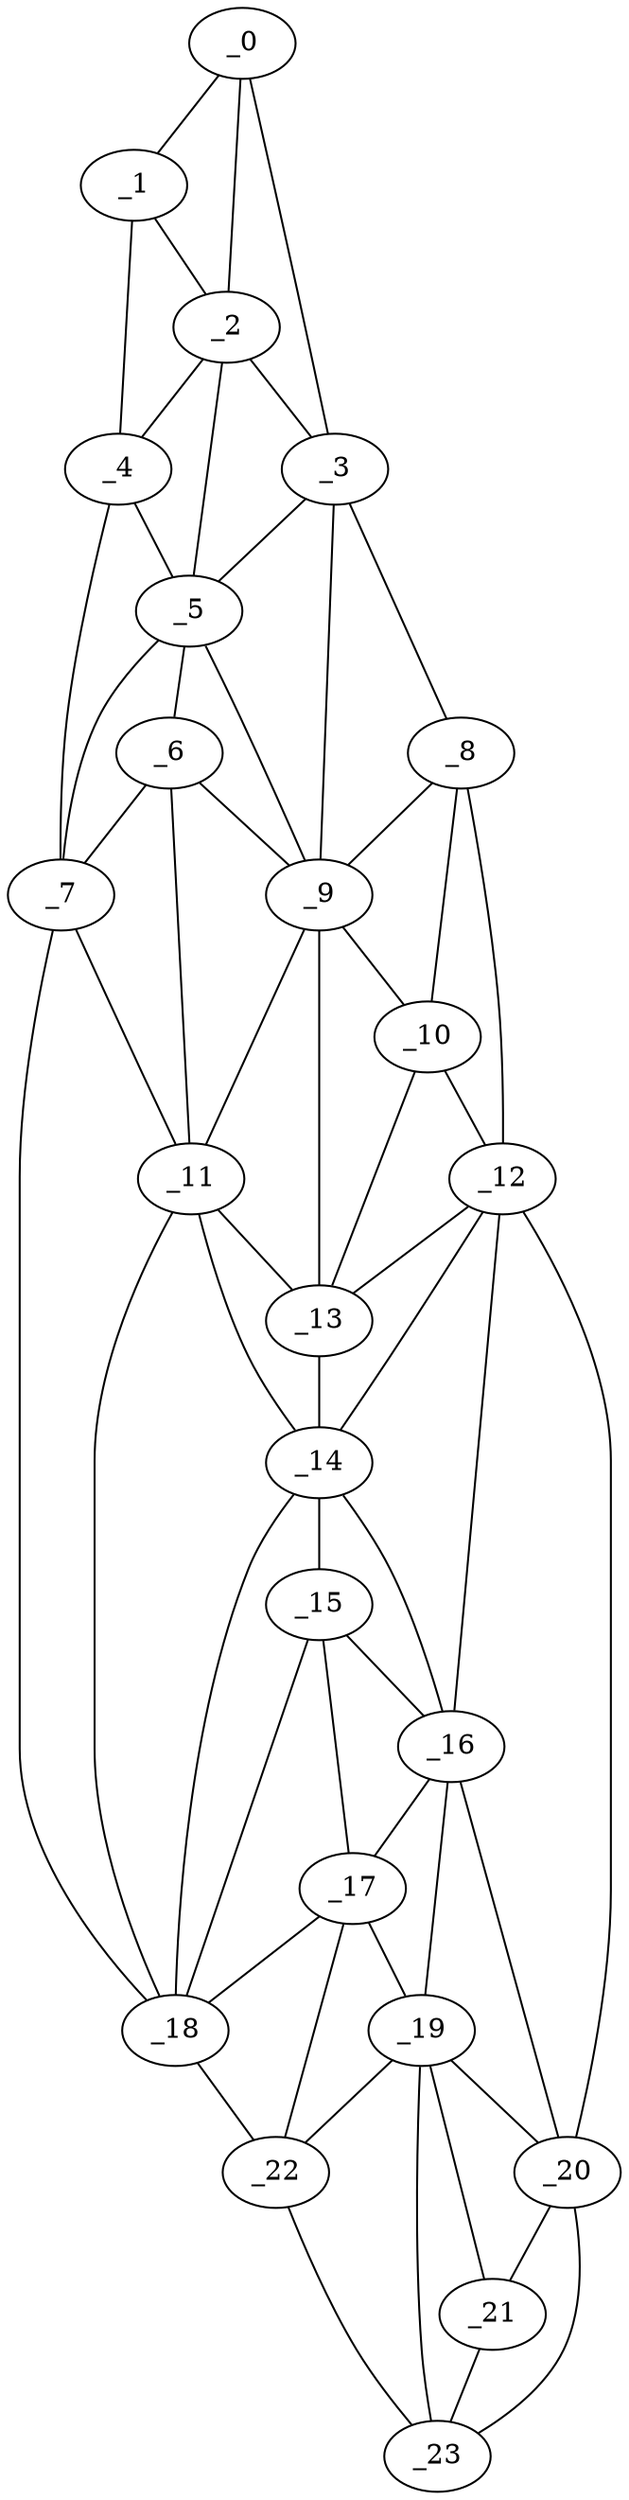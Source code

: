 graph "obj91__320.gxl" {
	_0	 [x=5,
		y=70];
	_1	 [x=8,
		y=77];
	_0 -- _1	 [valence=1];
	_2	 [x=24,
		y=83];
	_0 -- _2	 [valence=2];
	_3	 [x=38,
		y=51];
	_0 -- _3	 [valence=1];
	_1 -- _2	 [valence=1];
	_4	 [x=38,
		y=91];
	_1 -- _4	 [valence=1];
	_2 -- _3	 [valence=1];
	_2 -- _4	 [valence=2];
	_5	 [x=41,
		y=84];
	_2 -- _5	 [valence=1];
	_3 -- _5	 [valence=2];
	_8	 [x=56,
		y=42];
	_3 -- _8	 [valence=1];
	_9	 [x=59,
		y=72];
	_3 -- _9	 [valence=1];
	_4 -- _5	 [valence=2];
	_7	 [x=53,
		y=92];
	_4 -- _7	 [valence=1];
	_6	 [x=49,
		y=83];
	_5 -- _6	 [valence=1];
	_5 -- _7	 [valence=2];
	_5 -- _9	 [valence=2];
	_6 -- _7	 [valence=1];
	_6 -- _9	 [valence=2];
	_11	 [x=64,
		y=83];
	_6 -- _11	 [valence=2];
	_7 -- _11	 [valence=2];
	_18	 [x=112,
		y=71];
	_7 -- _18	 [valence=1];
	_8 -- _9	 [valence=2];
	_10	 [x=61,
		y=41];
	_8 -- _10	 [valence=2];
	_12	 [x=71,
		y=37];
	_8 -- _12	 [valence=1];
	_9 -- _10	 [valence=2];
	_9 -- _11	 [valence=2];
	_13	 [x=74,
		y=67];
	_9 -- _13	 [valence=2];
	_10 -- _12	 [valence=2];
	_10 -- _13	 [valence=2];
	_11 -- _13	 [valence=2];
	_14	 [x=85,
		y=68];
	_11 -- _14	 [valence=2];
	_11 -- _18	 [valence=2];
	_12 -- _13	 [valence=1];
	_12 -- _14	 [valence=2];
	_16	 [x=103,
		y=49];
	_12 -- _16	 [valence=2];
	_20	 [x=120,
		y=46];
	_12 -- _20	 [valence=1];
	_13 -- _14	 [valence=2];
	_15	 [x=101,
		y=63];
	_14 -- _15	 [valence=2];
	_14 -- _16	 [valence=2];
	_14 -- _18	 [valence=2];
	_15 -- _16	 [valence=2];
	_17	 [x=109,
		y=64];
	_15 -- _17	 [valence=2];
	_15 -- _18	 [valence=2];
	_16 -- _17	 [valence=1];
	_19	 [x=117,
		y=55];
	_16 -- _19	 [valence=1];
	_16 -- _20	 [valence=2];
	_17 -- _18	 [valence=2];
	_17 -- _19	 [valence=2];
	_22	 [x=122,
		y=59];
	_17 -- _22	 [valence=2];
	_18 -- _22	 [valence=1];
	_19 -- _20	 [valence=2];
	_21	 [x=122,
		y=51];
	_19 -- _21	 [valence=2];
	_19 -- _22	 [valence=1];
	_23	 [x=124,
		y=55];
	_19 -- _23	 [valence=2];
	_20 -- _21	 [valence=2];
	_20 -- _23	 [valence=1];
	_21 -- _23	 [valence=1];
	_22 -- _23	 [valence=1];
}
